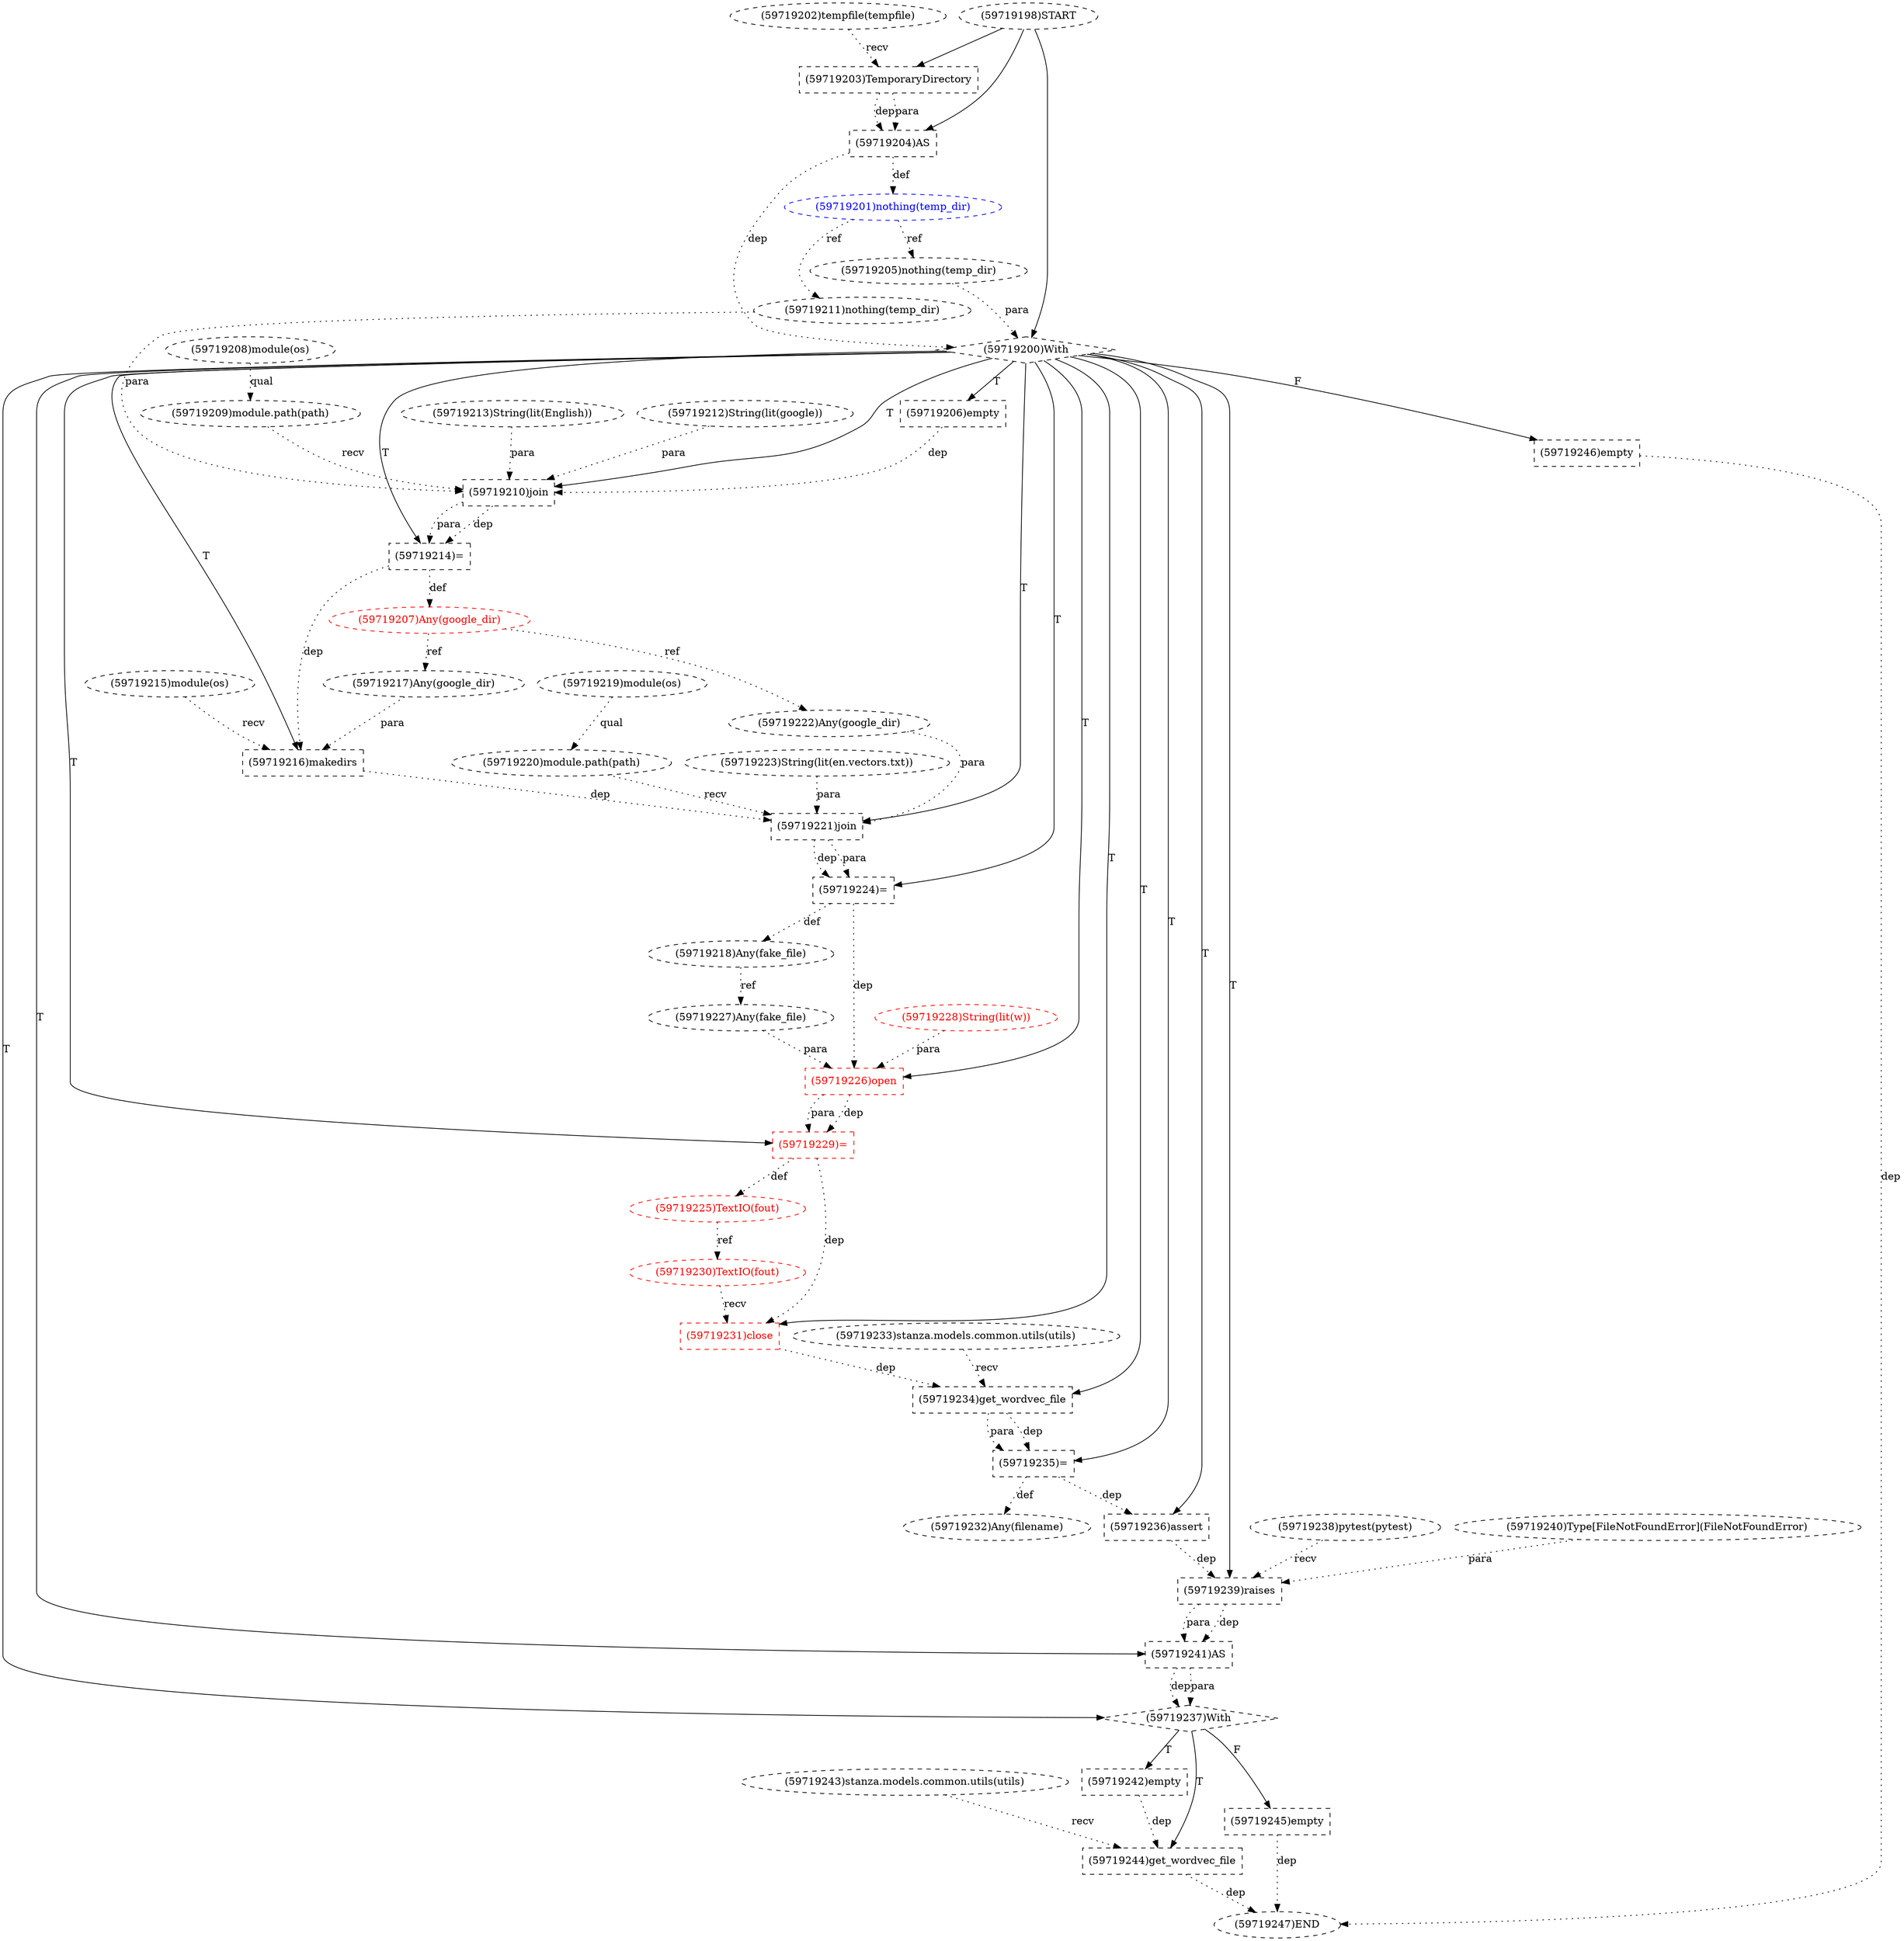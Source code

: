 digraph G {
1 [label="(59719214)=" shape=box style=dashed]
2 [label="(59719201)nothing(temp_dir)" shape=ellipse style=dashed color=blue fontcolor=blue]
3 [label="(59719235)=" shape=box style=dashed]
4 [label="(59719233)stanza.models.common.utils(utils)" shape=ellipse style=dashed]
5 [label="(59719198)START" style=dashed]
6 [label="(59719207)Any(google_dir)" shape=ellipse style=dashed color=red fontcolor=red]
7 [label="(59719202)tempfile(tempfile)" shape=ellipse style=dashed]
8 [label="(59719208)module(os)" shape=ellipse style=dashed]
9 [label="(59719223)String(lit(en.vectors.txt))" shape=ellipse style=dashed]
10 [label="(59719203)TemporaryDirectory" shape=box style=dashed]
11 [label="(59719221)join" shape=box style=dashed]
12 [label="(59719205)nothing(temp_dir)" shape=ellipse style=dashed]
13 [label="(59719209)module.path(path)" shape=ellipse style=dashed]
14 [label="(59719211)nothing(temp_dir)" shape=ellipse style=dashed]
15 [label="(59719228)String(lit(w))" shape=ellipse style=dashed color=red fontcolor=red]
16 [label="(59719213)String(lit(English))" shape=ellipse style=dashed]
17 [label="(59719216)makedirs" shape=box style=dashed]
18 [label="(59719210)join" shape=box style=dashed]
19 [label="(59719232)Any(filename)" shape=ellipse style=dashed]
20 [label="(59719238)pytest(pytest)" shape=ellipse style=dashed]
21 [label="(59719243)stanza.models.common.utils(utils)" shape=ellipse style=dashed]
22 [label="(59719217)Any(google_dir)" shape=ellipse style=dashed]
23 [label="(59719241)AS" shape=box style=dashed]
24 [label="(59719225)TextIO(fout)" shape=ellipse style=dashed color=red fontcolor=red]
25 [label="(59719227)Any(fake_file)" shape=ellipse style=dashed]
26 [label="(59719231)close" shape=box style=dashed color=red fontcolor=red]
27 [label="(59719222)Any(google_dir)" shape=ellipse style=dashed]
28 [label="(59719245)empty" shape=box style=dashed]
29 [label="(59719240)Type[FileNotFoundError](FileNotFoundError)" shape=ellipse style=dashed]
30 [label="(59719239)raises" shape=box style=dashed]
31 [label="(59719220)module.path(path)" shape=ellipse style=dashed]
32 [label="(59719206)empty" shape=box style=dashed]
33 [label="(59719247)END" style=dashed]
34 [label="(59719212)String(lit(google))" shape=ellipse style=dashed]
35 [label="(59719200)With" shape=diamond style=dashed]
36 [label="(59719218)Any(fake_file)" shape=ellipse style=dashed color=black fontcolor=black]
37 [label="(59719236)assert" shape=box style=dashed]
38 [label="(59719204)AS" shape=box style=dashed]
39 [label="(59719242)empty" shape=box style=dashed]
40 [label="(59719229)=" shape=box style=dashed color=red fontcolor=red]
41 [label="(59719230)TextIO(fout)" shape=ellipse style=dashed color=red fontcolor=red]
42 [label="(59719226)open" shape=box style=dashed color=red fontcolor=red]
43 [label="(59719246)empty" shape=box style=dashed]
44 [label="(59719234)get_wordvec_file" shape=box style=dashed]
45 [label="(59719244)get_wordvec_file" shape=box style=dashed]
46 [label="(59719224)=" shape=box style=dashed]
47 [label="(59719215)module(os)" shape=ellipse style=dashed]
48 [label="(59719237)With" shape=diamond style=dashed]
49 [label="(59719219)module(os)" shape=ellipse style=dashed]
35 -> 1 [label="T"];
18 -> 1 [label="dep" style=dotted];
18 -> 1 [label="para" style=dotted];
38 -> 2 [label="def" style=dotted];
35 -> 3 [label="T"];
44 -> 3 [label="dep" style=dotted];
44 -> 3 [label="para" style=dotted];
1 -> 6 [label="def" style=dotted];
5 -> 10 [label="" style=solid];
7 -> 10 [label="recv" style=dotted];
35 -> 11 [label="T"];
31 -> 11 [label="recv" style=dotted];
27 -> 11 [label="para" style=dotted];
9 -> 11 [label="para" style=dotted];
17 -> 11 [label="dep" style=dotted];
2 -> 12 [label="ref" style=dotted];
8 -> 13 [label="qual" style=dotted];
2 -> 14 [label="ref" style=dotted];
35 -> 17 [label="T"];
47 -> 17 [label="recv" style=dotted];
22 -> 17 [label="para" style=dotted];
1 -> 17 [label="dep" style=dotted];
35 -> 18 [label="T"];
13 -> 18 [label="recv" style=dotted];
14 -> 18 [label="para" style=dotted];
34 -> 18 [label="para" style=dotted];
16 -> 18 [label="para" style=dotted];
32 -> 18 [label="dep" style=dotted];
3 -> 19 [label="def" style=dotted];
6 -> 22 [label="ref" style=dotted];
35 -> 23 [label="T"];
30 -> 23 [label="dep" style=dotted];
30 -> 23 [label="para" style=dotted];
40 -> 24 [label="def" style=dotted];
36 -> 25 [label="ref" style=dotted];
35 -> 26 [label="T"];
41 -> 26 [label="recv" style=dotted];
40 -> 26 [label="dep" style=dotted];
6 -> 27 [label="ref" style=dotted];
48 -> 28 [label="F"];
35 -> 30 [label="T"];
20 -> 30 [label="recv" style=dotted];
29 -> 30 [label="para" style=dotted];
37 -> 30 [label="dep" style=dotted];
49 -> 31 [label="qual" style=dotted];
35 -> 32 [label="T"];
43 -> 33 [label="dep" style=dotted];
45 -> 33 [label="dep" style=dotted];
28 -> 33 [label="dep" style=dotted];
5 -> 35 [label="" style=solid];
38 -> 35 [label="dep" style=dotted];
12 -> 35 [label="para" style=dotted];
46 -> 36 [label="def" style=dotted];
35 -> 37 [label="T"];
3 -> 37 [label="dep" style=dotted];
5 -> 38 [label="" style=solid];
10 -> 38 [label="dep" style=dotted];
10 -> 38 [label="para" style=dotted];
48 -> 39 [label="T"];
35 -> 40 [label="T"];
42 -> 40 [label="dep" style=dotted];
42 -> 40 [label="para" style=dotted];
24 -> 41 [label="ref" style=dotted];
35 -> 42 [label="T"];
25 -> 42 [label="para" style=dotted];
15 -> 42 [label="para" style=dotted];
46 -> 42 [label="dep" style=dotted];
35 -> 43 [label="F"];
35 -> 44 [label="T"];
4 -> 44 [label="recv" style=dotted];
26 -> 44 [label="dep" style=dotted];
48 -> 45 [label="T"];
21 -> 45 [label="recv" style=dotted];
39 -> 45 [label="dep" style=dotted];
35 -> 46 [label="T"];
11 -> 46 [label="dep" style=dotted];
11 -> 46 [label="para" style=dotted];
35 -> 48 [label="T"];
23 -> 48 [label="dep" style=dotted];
23 -> 48 [label="para" style=dotted];
}